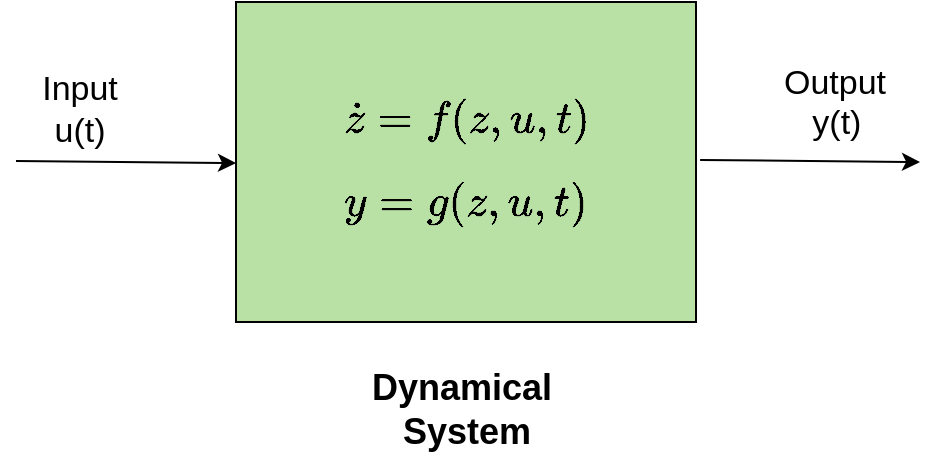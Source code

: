 <mxfile version="24.7.7">
  <diagram name="Page-1" id="-K-USV8LGwFrTg8Q2hYw">
    <mxGraphModel dx="1362" dy="795" grid="1" gridSize="10" guides="1" tooltips="1" connect="1" arrows="1" fold="1" page="1" pageScale="1" pageWidth="850" pageHeight="1100" math="1" shadow="0">
      <root>
        <mxCell id="0" />
        <mxCell id="1" parent="0" />
        <mxCell id="YqJ87F94dbBQzUe9l4GH-6" value="&lt;div style=&quot;font-size: 19px;&quot;&gt;&lt;font style=&quot;font-size: 19px;&quot;&gt;$$\dot{z}=f(z,u,t)$$&lt;/font&gt;&lt;/div&gt;&lt;div style=&quot;font-size: 19px;&quot;&gt;&lt;font style=&quot;font-size: 19px;&quot;&gt;$$y=g(z,u,t)$$&lt;/font&gt;&lt;/div&gt;" style="rounded=0;whiteSpace=wrap;html=1;fillColor=#B9E0A5;" parent="1" vertex="1">
          <mxGeometry x="328" y="366" width="230" height="160" as="geometry" />
        </mxCell>
        <mxCell id="YqJ87F94dbBQzUe9l4GH-15" value="&lt;div&gt;&lt;font style=&quot;font-size: 18px&quot;&gt;&lt;b&gt;Dynamical&amp;nbsp;&lt;/b&gt;&lt;/font&gt;&lt;/div&gt;&lt;div&gt;&lt;font style=&quot;font-size: 18px&quot;&gt;&lt;b&gt;System&lt;/b&gt;&lt;/font&gt;&lt;/div&gt;" style="text;html=1;align=center;verticalAlign=middle;resizable=0;points=[];autosize=1;strokeColor=none;fillColor=none;" parent="1" vertex="1">
          <mxGeometry x="383" y="540" width="120" height="60" as="geometry" />
        </mxCell>
        <mxCell id="YqJ87F94dbBQzUe9l4GH-16" value="&lt;div style=&quot;font-size: 17px;&quot;&gt;&lt;font style=&quot;font-size: 17px;&quot;&gt;Input&lt;/font&gt;&lt;/div&gt;&lt;div style=&quot;font-size: 17px;&quot;&gt;&lt;font style=&quot;font-size: 17px;&quot;&gt;&lt;font style=&quot;font-size: 17px;&quot;&gt;u(t)&lt;/font&gt;&lt;font style=&quot;font-size: 17px;&quot;&gt;&lt;br&gt;&lt;/font&gt;&lt;/font&gt;&lt;/div&gt;" style="text;html=1;strokeColor=none;fillColor=none;align=center;verticalAlign=middle;whiteSpace=wrap;rounded=0;" parent="1" vertex="1">
          <mxGeometry x="230" y="410" width="40" height="20" as="geometry" />
        </mxCell>
        <mxCell id="YqJ87F94dbBQzUe9l4GH-17" value="" style="endArrow=classic;html=1;rounded=0;exitX=1.009;exitY=0.456;exitDx=0;exitDy=0;exitPerimeter=0;" parent="1" edge="1">
          <mxGeometry width="50" height="50" relative="1" as="geometry">
            <mxPoint x="560.07" y="444.96" as="sourcePoint" />
            <mxPoint x="670" y="446" as="targetPoint" />
          </mxGeometry>
        </mxCell>
        <mxCell id="YqJ87F94dbBQzUe9l4GH-19" value="" style="endArrow=classic;html=1;rounded=0;exitX=1.009;exitY=0.456;exitDx=0;exitDy=0;exitPerimeter=0;" parent="1" edge="1">
          <mxGeometry width="50" height="50" relative="1" as="geometry">
            <mxPoint x="218" y="445.5" as="sourcePoint" />
            <mxPoint x="328" y="446.5" as="targetPoint" />
          </mxGeometry>
        </mxCell>
        <mxCell id="YqJ87F94dbBQzUe9l4GH-22" value="&lt;div style=&quot;font-size: 17px;&quot;&gt;&lt;font style=&quot;font-size: 17px;&quot;&gt;Output&lt;/font&gt;&lt;/div&gt;&lt;div style=&quot;font-size: 17px;&quot;&gt;&lt;font style=&quot;font-size: 17px;&quot;&gt;&lt;font style=&quot;font-size: 17px;&quot;&gt;&amp;nbsp;&amp;nbsp; y(t)&lt;/font&gt;&lt;font style=&quot;font-size: 17px;&quot;&gt;&lt;br&gt;&lt;/font&gt;&lt;/font&gt;&lt;/div&gt;" style="text;whiteSpace=wrap;html=1;" parent="1" vertex="1">
          <mxGeometry x="600" y="390" width="70" height="60" as="geometry" />
        </mxCell>
      </root>
    </mxGraphModel>
  </diagram>
</mxfile>
